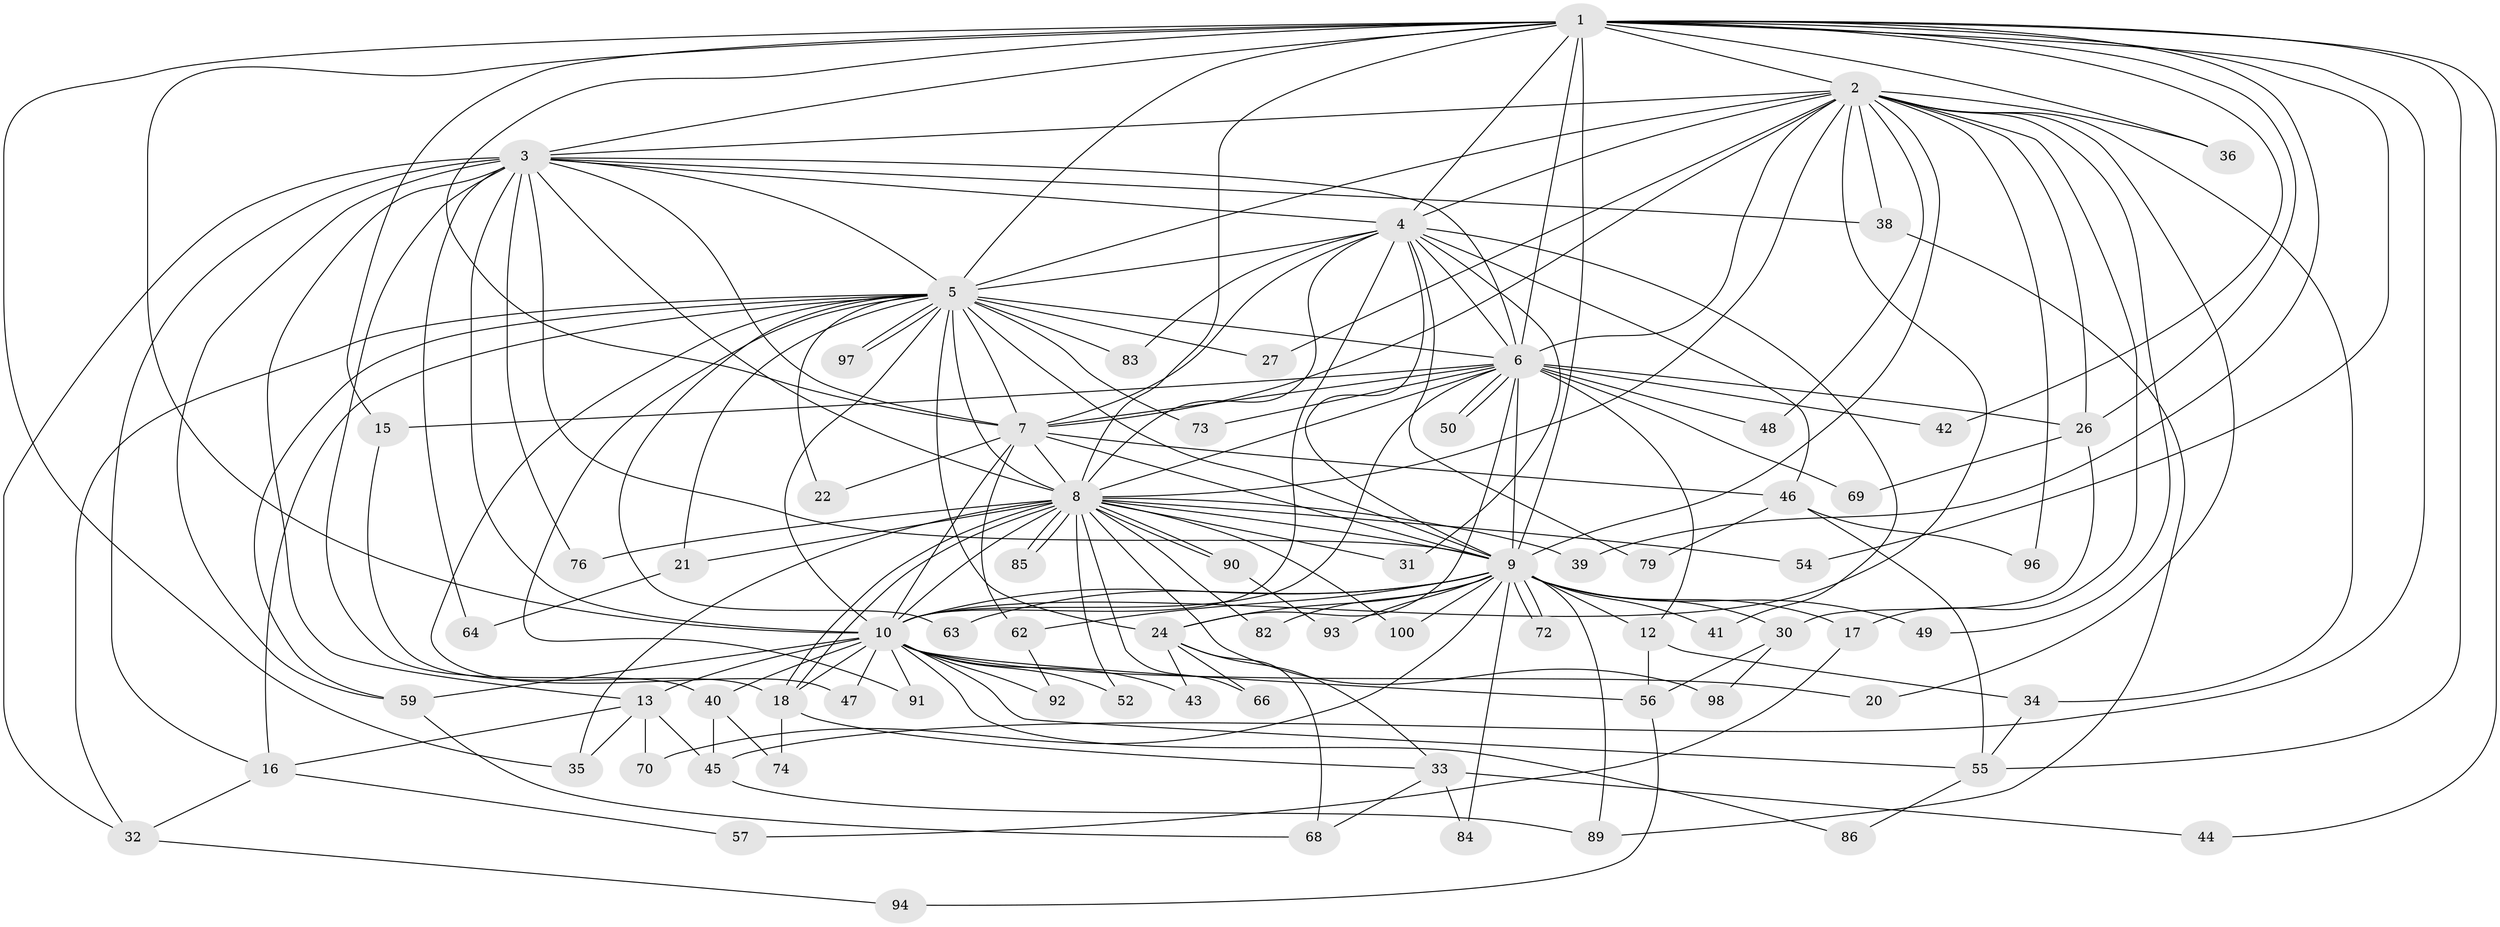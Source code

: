 // original degree distribution, {21: 0.01, 20: 0.02, 17: 0.01, 14: 0.01, 28: 0.01, 15: 0.01, 25: 0.01, 23: 0.01, 24: 0.01, 2: 0.55, 4: 0.06, 6: 0.02, 5: 0.08, 3: 0.19}
// Generated by graph-tools (version 1.1) at 2025/38/02/21/25 10:38:52]
// undirected, 75 vertices, 189 edges
graph export_dot {
graph [start="1"]
  node [color=gray90,style=filled];
  1 [super="+11"];
  2 [super="+19"];
  3 [super="+60"];
  4 [super="+28"];
  5 [super="+29"];
  6 [super="+80"];
  7 [super="+77"];
  8 [super="+25"];
  9 [super="+14"];
  10 [super="+23"];
  12;
  13;
  15 [super="+37"];
  16 [super="+65"];
  17;
  18 [super="+61"];
  20;
  21;
  22;
  24 [super="+58"];
  26 [super="+53"];
  27;
  30;
  31;
  32 [super="+87"];
  33 [super="+75"];
  34 [super="+99"];
  35 [super="+51"];
  36;
  38;
  39;
  40;
  41;
  42;
  43;
  44;
  45 [super="+71"];
  46 [super="+88"];
  47;
  48;
  49;
  50;
  52;
  54;
  55;
  56 [super="+78"];
  57;
  59 [super="+67"];
  62;
  63;
  64;
  66;
  68;
  69;
  70;
  72;
  73;
  74 [super="+81"];
  76;
  79;
  82;
  83;
  84;
  85;
  86;
  89 [super="+95"];
  90;
  91;
  92;
  93;
  94;
  96;
  97;
  98;
  100;
  1 -- 2;
  1 -- 3;
  1 -- 4;
  1 -- 5;
  1 -- 6;
  1 -- 7 [weight=2];
  1 -- 8 [weight=2];
  1 -- 9;
  1 -- 10;
  1 -- 15;
  1 -- 35;
  1 -- 36;
  1 -- 39;
  1 -- 42;
  1 -- 44;
  1 -- 54;
  1 -- 55;
  1 -- 26;
  1 -- 45;
  2 -- 3;
  2 -- 4;
  2 -- 5 [weight=2];
  2 -- 6;
  2 -- 7;
  2 -- 8;
  2 -- 9;
  2 -- 10;
  2 -- 17;
  2 -- 20;
  2 -- 26;
  2 -- 27;
  2 -- 34;
  2 -- 36;
  2 -- 38;
  2 -- 48;
  2 -- 49;
  2 -- 96;
  3 -- 4;
  3 -- 5;
  3 -- 6;
  3 -- 7;
  3 -- 8;
  3 -- 9;
  3 -- 10 [weight=2];
  3 -- 13;
  3 -- 16;
  3 -- 32;
  3 -- 38;
  3 -- 40;
  3 -- 76;
  3 -- 64;
  3 -- 59;
  4 -- 5;
  4 -- 6;
  4 -- 7 [weight=2];
  4 -- 8;
  4 -- 9;
  4 -- 10;
  4 -- 41;
  4 -- 46;
  4 -- 79;
  4 -- 83;
  4 -- 31;
  5 -- 6 [weight=2];
  5 -- 7 [weight=2];
  5 -- 8;
  5 -- 9 [weight=2];
  5 -- 10 [weight=2];
  5 -- 21;
  5 -- 22;
  5 -- 24;
  5 -- 27;
  5 -- 59;
  5 -- 73;
  5 -- 83;
  5 -- 91;
  5 -- 97;
  5 -- 97;
  5 -- 32;
  5 -- 16;
  5 -- 47;
  5 -- 63;
  6 -- 7;
  6 -- 8;
  6 -- 9;
  6 -- 10;
  6 -- 12;
  6 -- 15;
  6 -- 26;
  6 -- 42;
  6 -- 48;
  6 -- 50;
  6 -- 50;
  6 -- 69;
  6 -- 73;
  6 -- 24;
  7 -- 8;
  7 -- 9;
  7 -- 10;
  7 -- 22;
  7 -- 46;
  7 -- 62;
  8 -- 9;
  8 -- 10;
  8 -- 18;
  8 -- 18;
  8 -- 21;
  8 -- 31;
  8 -- 39;
  8 -- 54;
  8 -- 66;
  8 -- 76;
  8 -- 82;
  8 -- 85;
  8 -- 85;
  8 -- 90;
  8 -- 90;
  8 -- 98;
  8 -- 35;
  8 -- 100;
  8 -- 52;
  9 -- 10;
  9 -- 12;
  9 -- 17;
  9 -- 24;
  9 -- 30;
  9 -- 49;
  9 -- 62;
  9 -- 63;
  9 -- 72;
  9 -- 72;
  9 -- 82;
  9 -- 84;
  9 -- 93;
  9 -- 100;
  9 -- 70;
  9 -- 41;
  9 -- 89;
  10 -- 13;
  10 -- 20;
  10 -- 40;
  10 -- 43;
  10 -- 47;
  10 -- 52;
  10 -- 55;
  10 -- 59;
  10 -- 86;
  10 -- 91;
  10 -- 92;
  10 -- 18;
  10 -- 56;
  12 -- 34;
  12 -- 56;
  13 -- 16;
  13 -- 35;
  13 -- 45;
  13 -- 70;
  15 -- 18;
  16 -- 32;
  16 -- 57;
  17 -- 57;
  18 -- 33;
  18 -- 74;
  21 -- 64;
  24 -- 33;
  24 -- 43;
  24 -- 66;
  24 -- 68;
  26 -- 30;
  26 -- 69;
  30 -- 56;
  30 -- 98;
  32 -- 94;
  33 -- 44;
  33 -- 84;
  33 -- 68;
  34 -- 55;
  38 -- 89;
  40 -- 45;
  40 -- 74 [weight=2];
  45 -- 89;
  46 -- 79;
  46 -- 96;
  46 -- 55;
  55 -- 86;
  56 -- 94;
  59 -- 68;
  62 -- 92;
  90 -- 93;
}
